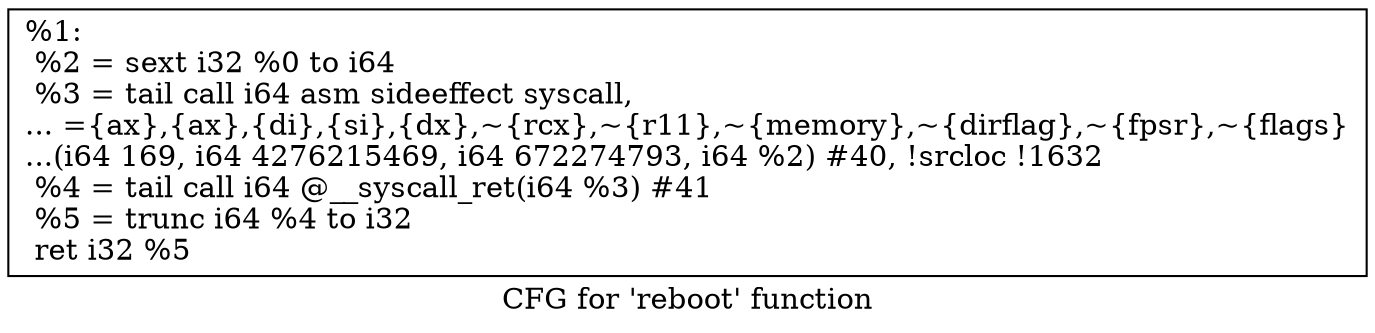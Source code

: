 digraph "CFG for 'reboot' function" {
	label="CFG for 'reboot' function";

	Node0x1eae860 [shape=record,label="{%1:\l  %2 = sext i32 %0 to i64\l  %3 = tail call i64 asm sideeffect syscall,\l... =\{ax\},\{ax\},\{di\},\{si\},\{dx\},~\{rcx\},~\{r11\},~\{memory\},~\{dirflag\},~\{fpsr\},~\{flags\}\l...(i64 169, i64 4276215469, i64 672274793, i64 %2) #40, !srcloc !1632\l  %4 = tail call i64 @__syscall_ret(i64 %3) #41\l  %5 = trunc i64 %4 to i32\l  ret i32 %5\l}"];
}
